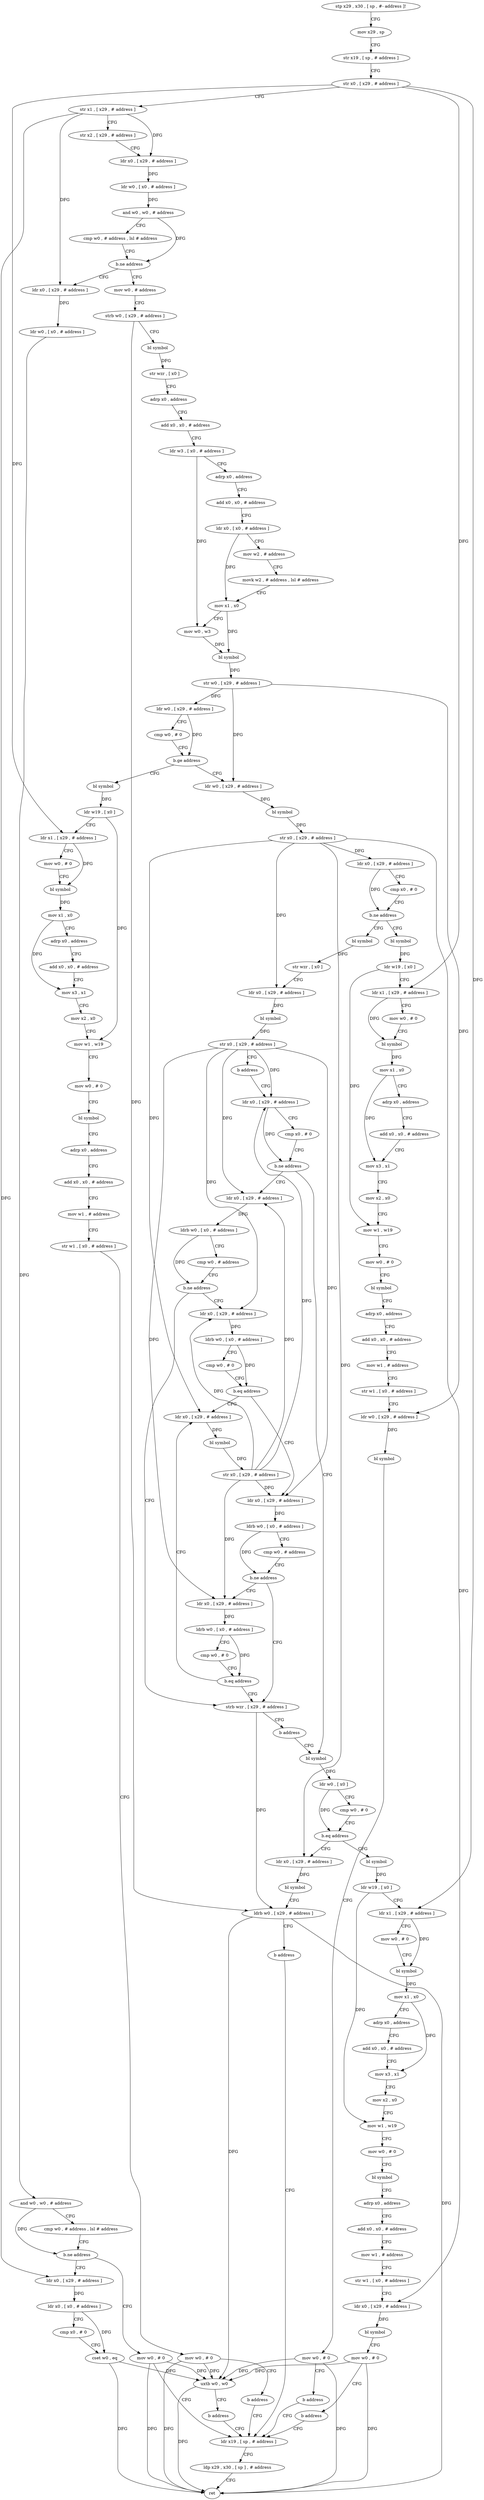 digraph "func" {
"4216596" [label = "stp x29 , x30 , [ sp , #- address ]!" ]
"4216600" [label = "mov x29 , sp" ]
"4216604" [label = "str x19 , [ sp , # address ]" ]
"4216608" [label = "str x0 , [ x29 , # address ]" ]
"4216612" [label = "str x1 , [ x29 , # address ]" ]
"4216616" [label = "str x2 , [ x29 , # address ]" ]
"4216620" [label = "ldr x0 , [ x29 , # address ]" ]
"4216624" [label = "ldr w0 , [ x0 , # address ]" ]
"4216628" [label = "and w0 , w0 , # address" ]
"4216632" [label = "cmp w0 , # address , lsl # address" ]
"4216636" [label = "b.ne address" ]
"4217136" [label = "ldr x0 , [ x29 , # address ]" ]
"4216640" [label = "mov w0 , # address" ]
"4217140" [label = "ldr w0 , [ x0 , # address ]" ]
"4217144" [label = "and w0 , w0 , # address" ]
"4217148" [label = "cmp w0 , # address , lsl # address" ]
"4217152" [label = "b.ne address" ]
"4217180" [label = "mov w0 , # 0" ]
"4217156" [label = "ldr x0 , [ x29 , # address ]" ]
"4216644" [label = "strb w0 , [ x29 , # address ]" ]
"4216648" [label = "bl symbol" ]
"4216652" [label = "str wzr , [ x0 ]" ]
"4216656" [label = "adrp x0 , address" ]
"4216660" [label = "add x0 , x0 , # address" ]
"4216664" [label = "ldr w3 , [ x0 , # address ]" ]
"4216668" [label = "adrp x0 , address" ]
"4216672" [label = "add x0 , x0 , # address" ]
"4216676" [label = "ldr x0 , [ x0 , # address ]" ]
"4216680" [label = "mov w2 , # address" ]
"4216684" [label = "movk w2 , # address , lsl # address" ]
"4216688" [label = "mov x1 , x0" ]
"4216692" [label = "mov w0 , w3" ]
"4216696" [label = "bl symbol" ]
"4216700" [label = "str w0 , [ x29 , # address ]" ]
"4216704" [label = "ldr w0 , [ x29 , # address ]" ]
"4216708" [label = "cmp w0 , # 0" ]
"4216712" [label = "b.ge address" ]
"4216792" [label = "ldr w0 , [ x29 , # address ]" ]
"4216716" [label = "bl symbol" ]
"4217184" [label = "ldr x19 , [ sp , # address ]" ]
"4217160" [label = "ldr x0 , [ x0 , # address ]" ]
"4217164" [label = "cmp x0 , # 0" ]
"4217168" [label = "cset w0 , eq" ]
"4217172" [label = "uxtb w0 , w0" ]
"4217176" [label = "b address" ]
"4216796" [label = "bl symbol" ]
"4216800" [label = "str x0 , [ x29 , # address ]" ]
"4216804" [label = "ldr x0 , [ x29 , # address ]" ]
"4216808" [label = "cmp x0 , # 0" ]
"4216812" [label = "b.ne address" ]
"4216900" [label = "bl symbol" ]
"4216816" [label = "bl symbol" ]
"4216720" [label = "ldr w19 , [ x0 ]" ]
"4216724" [label = "ldr x1 , [ x29 , # address ]" ]
"4216728" [label = "mov w0 , # 0" ]
"4216732" [label = "bl symbol" ]
"4216736" [label = "mov x1 , x0" ]
"4216740" [label = "adrp x0 , address" ]
"4216744" [label = "add x0 , x0 , # address" ]
"4216748" [label = "mov x3 , x1" ]
"4216752" [label = "mov x2 , x0" ]
"4216756" [label = "mov w1 , w19" ]
"4216760" [label = "mov w0 , # 0" ]
"4216764" [label = "bl symbol" ]
"4216768" [label = "adrp x0 , address" ]
"4216772" [label = "add x0 , x0 , # address" ]
"4216776" [label = "mov w1 , # address" ]
"4216780" [label = "str w1 , [ x0 , # address ]" ]
"4216784" [label = "mov w0 , # 0" ]
"4216788" [label = "b address" ]
"4217188" [label = "ldp x29 , x30 , [ sp ] , # address" ]
"4217192" [label = "ret" ]
"4216904" [label = "str wzr , [ x0 ]" ]
"4216908" [label = "ldr x0 , [ x29 , # address ]" ]
"4216912" [label = "bl symbol" ]
"4216916" [label = "str x0 , [ x29 , # address ]" ]
"4216920" [label = "b address" ]
"4217008" [label = "ldr x0 , [ x29 , # address ]" ]
"4216820" [label = "ldr w19 , [ x0 ]" ]
"4216824" [label = "ldr x1 , [ x29 , # address ]" ]
"4216828" [label = "mov w0 , # 0" ]
"4216832" [label = "bl symbol" ]
"4216836" [label = "mov x1 , x0" ]
"4216840" [label = "adrp x0 , address" ]
"4216844" [label = "add x0 , x0 , # address" ]
"4216848" [label = "mov x3 , x1" ]
"4216852" [label = "mov x2 , x0" ]
"4216856" [label = "mov w1 , w19" ]
"4216860" [label = "mov w0 , # 0" ]
"4216864" [label = "bl symbol" ]
"4216868" [label = "adrp x0 , address" ]
"4216872" [label = "add x0 , x0 , # address" ]
"4216876" [label = "mov w1 , # address" ]
"4216880" [label = "str w1 , [ x0 , # address ]" ]
"4216884" [label = "ldr w0 , [ x29 , # address ]" ]
"4216888" [label = "bl symbol" ]
"4216892" [label = "mov w0 , # 0" ]
"4216896" [label = "b address" ]
"4217012" [label = "cmp x0 , # 0" ]
"4217016" [label = "b.ne address" ]
"4216924" [label = "ldr x0 , [ x29 , # address ]" ]
"4217020" [label = "bl symbol" ]
"4216928" [label = "ldrb w0 , [ x0 , # address ]" ]
"4216932" [label = "cmp w0 , # address" ]
"4216936" [label = "b.ne address" ]
"4216988" [label = "strb wzr , [ x29 , # address ]" ]
"4216940" [label = "ldr x0 , [ x29 , # address ]" ]
"4217024" [label = "ldr w0 , [ x0 ]" ]
"4217028" [label = "cmp w0 , # 0" ]
"4217032" [label = "b.eq address" ]
"4217120" [label = "ldr x0 , [ x29 , # address ]" ]
"4217036" [label = "bl symbol" ]
"4216992" [label = "b address" ]
"4216944" [label = "ldrb w0 , [ x0 , # address ]" ]
"4216948" [label = "cmp w0 , # 0" ]
"4216952" [label = "b.eq address" ]
"4216996" [label = "ldr x0 , [ x29 , # address ]" ]
"4216956" [label = "ldr x0 , [ x29 , # address ]" ]
"4217124" [label = "bl symbol" ]
"4217128" [label = "ldrb w0 , [ x29 , # address ]" ]
"4217132" [label = "b address" ]
"4217040" [label = "ldr w19 , [ x0 ]" ]
"4217044" [label = "ldr x1 , [ x29 , # address ]" ]
"4217048" [label = "mov w0 , # 0" ]
"4217052" [label = "bl symbol" ]
"4217056" [label = "mov x1 , x0" ]
"4217060" [label = "adrp x0 , address" ]
"4217064" [label = "add x0 , x0 , # address" ]
"4217068" [label = "mov x3 , x1" ]
"4217072" [label = "mov x2 , x0" ]
"4217076" [label = "mov w1 , w19" ]
"4217080" [label = "mov w0 , # 0" ]
"4217084" [label = "bl symbol" ]
"4217088" [label = "adrp x0 , address" ]
"4217092" [label = "add x0 , x0 , # address" ]
"4217096" [label = "mov w1 , # address" ]
"4217100" [label = "str w1 , [ x0 , # address ]" ]
"4217104" [label = "ldr x0 , [ x29 , # address ]" ]
"4217108" [label = "bl symbol" ]
"4217112" [label = "mov w0 , # 0" ]
"4217116" [label = "b address" ]
"4217000" [label = "bl symbol" ]
"4217004" [label = "str x0 , [ x29 , # address ]" ]
"4216960" [label = "ldrb w0 , [ x0 , # address ]" ]
"4216964" [label = "cmp w0 , # address" ]
"4216968" [label = "b.ne address" ]
"4216972" [label = "ldr x0 , [ x29 , # address ]" ]
"4216976" [label = "ldrb w0 , [ x0 , # address ]" ]
"4216980" [label = "cmp w0 , # 0" ]
"4216984" [label = "b.eq address" ]
"4216596" -> "4216600" [ label = "CFG" ]
"4216600" -> "4216604" [ label = "CFG" ]
"4216604" -> "4216608" [ label = "CFG" ]
"4216608" -> "4216612" [ label = "CFG" ]
"4216608" -> "4216724" [ label = "DFG" ]
"4216608" -> "4216824" [ label = "DFG" ]
"4216608" -> "4217044" [ label = "DFG" ]
"4216612" -> "4216616" [ label = "CFG" ]
"4216612" -> "4216620" [ label = "DFG" ]
"4216612" -> "4217136" [ label = "DFG" ]
"4216612" -> "4217156" [ label = "DFG" ]
"4216616" -> "4216620" [ label = "CFG" ]
"4216620" -> "4216624" [ label = "DFG" ]
"4216624" -> "4216628" [ label = "DFG" ]
"4216628" -> "4216632" [ label = "CFG" ]
"4216628" -> "4216636" [ label = "DFG" ]
"4216632" -> "4216636" [ label = "CFG" ]
"4216636" -> "4217136" [ label = "CFG" ]
"4216636" -> "4216640" [ label = "CFG" ]
"4217136" -> "4217140" [ label = "DFG" ]
"4216640" -> "4216644" [ label = "CFG" ]
"4217140" -> "4217144" [ label = "DFG" ]
"4217144" -> "4217148" [ label = "CFG" ]
"4217144" -> "4217152" [ label = "DFG" ]
"4217148" -> "4217152" [ label = "CFG" ]
"4217152" -> "4217180" [ label = "CFG" ]
"4217152" -> "4217156" [ label = "CFG" ]
"4217180" -> "4217184" [ label = "CFG" ]
"4217180" -> "4217192" [ label = "DFG" ]
"4217180" -> "4217172" [ label = "DFG" ]
"4217156" -> "4217160" [ label = "DFG" ]
"4216644" -> "4216648" [ label = "CFG" ]
"4216644" -> "4217128" [ label = "DFG" ]
"4216648" -> "4216652" [ label = "DFG" ]
"4216652" -> "4216656" [ label = "CFG" ]
"4216656" -> "4216660" [ label = "CFG" ]
"4216660" -> "4216664" [ label = "CFG" ]
"4216664" -> "4216668" [ label = "CFG" ]
"4216664" -> "4216692" [ label = "DFG" ]
"4216668" -> "4216672" [ label = "CFG" ]
"4216672" -> "4216676" [ label = "CFG" ]
"4216676" -> "4216680" [ label = "CFG" ]
"4216676" -> "4216688" [ label = "DFG" ]
"4216680" -> "4216684" [ label = "CFG" ]
"4216684" -> "4216688" [ label = "CFG" ]
"4216688" -> "4216692" [ label = "CFG" ]
"4216688" -> "4216696" [ label = "DFG" ]
"4216692" -> "4216696" [ label = "DFG" ]
"4216696" -> "4216700" [ label = "DFG" ]
"4216700" -> "4216704" [ label = "DFG" ]
"4216700" -> "4216792" [ label = "DFG" ]
"4216700" -> "4216884" [ label = "DFG" ]
"4216704" -> "4216708" [ label = "CFG" ]
"4216704" -> "4216712" [ label = "DFG" ]
"4216708" -> "4216712" [ label = "CFG" ]
"4216712" -> "4216792" [ label = "CFG" ]
"4216712" -> "4216716" [ label = "CFG" ]
"4216792" -> "4216796" [ label = "DFG" ]
"4216716" -> "4216720" [ label = "DFG" ]
"4217184" -> "4217188" [ label = "CFG" ]
"4217160" -> "4217164" [ label = "CFG" ]
"4217160" -> "4217168" [ label = "DFG" ]
"4217164" -> "4217168" [ label = "CFG" ]
"4217168" -> "4217172" [ label = "DFG" ]
"4217168" -> "4217192" [ label = "DFG" ]
"4217172" -> "4217176" [ label = "CFG" ]
"4217172" -> "4217192" [ label = "DFG" ]
"4217176" -> "4217184" [ label = "CFG" ]
"4216796" -> "4216800" [ label = "DFG" ]
"4216800" -> "4216804" [ label = "DFG" ]
"4216800" -> "4216908" [ label = "DFG" ]
"4216800" -> "4217120" [ label = "DFG" ]
"4216800" -> "4217104" [ label = "DFG" ]
"4216800" -> "4216996" [ label = "DFG" ]
"4216804" -> "4216808" [ label = "CFG" ]
"4216804" -> "4216812" [ label = "DFG" ]
"4216808" -> "4216812" [ label = "CFG" ]
"4216812" -> "4216900" [ label = "CFG" ]
"4216812" -> "4216816" [ label = "CFG" ]
"4216900" -> "4216904" [ label = "DFG" ]
"4216816" -> "4216820" [ label = "DFG" ]
"4216720" -> "4216724" [ label = "CFG" ]
"4216720" -> "4216756" [ label = "DFG" ]
"4216724" -> "4216728" [ label = "CFG" ]
"4216724" -> "4216732" [ label = "DFG" ]
"4216728" -> "4216732" [ label = "CFG" ]
"4216732" -> "4216736" [ label = "DFG" ]
"4216736" -> "4216740" [ label = "CFG" ]
"4216736" -> "4216748" [ label = "DFG" ]
"4216740" -> "4216744" [ label = "CFG" ]
"4216744" -> "4216748" [ label = "CFG" ]
"4216748" -> "4216752" [ label = "CFG" ]
"4216752" -> "4216756" [ label = "CFG" ]
"4216756" -> "4216760" [ label = "CFG" ]
"4216760" -> "4216764" [ label = "CFG" ]
"4216764" -> "4216768" [ label = "CFG" ]
"4216768" -> "4216772" [ label = "CFG" ]
"4216772" -> "4216776" [ label = "CFG" ]
"4216776" -> "4216780" [ label = "CFG" ]
"4216780" -> "4216784" [ label = "CFG" ]
"4216784" -> "4216788" [ label = "CFG" ]
"4216784" -> "4217192" [ label = "DFG" ]
"4216784" -> "4217172" [ label = "DFG" ]
"4216788" -> "4217184" [ label = "CFG" ]
"4217188" -> "4217192" [ label = "CFG" ]
"4216904" -> "4216908" [ label = "CFG" ]
"4216908" -> "4216912" [ label = "DFG" ]
"4216912" -> "4216916" [ label = "DFG" ]
"4216916" -> "4216920" [ label = "CFG" ]
"4216916" -> "4217008" [ label = "DFG" ]
"4216916" -> "4216924" [ label = "DFG" ]
"4216916" -> "4216940" [ label = "DFG" ]
"4216916" -> "4216956" [ label = "DFG" ]
"4216916" -> "4216972" [ label = "DFG" ]
"4216920" -> "4217008" [ label = "CFG" ]
"4217008" -> "4217012" [ label = "CFG" ]
"4217008" -> "4217016" [ label = "DFG" ]
"4216820" -> "4216824" [ label = "CFG" ]
"4216820" -> "4216856" [ label = "DFG" ]
"4216824" -> "4216828" [ label = "CFG" ]
"4216824" -> "4216832" [ label = "DFG" ]
"4216828" -> "4216832" [ label = "CFG" ]
"4216832" -> "4216836" [ label = "DFG" ]
"4216836" -> "4216840" [ label = "CFG" ]
"4216836" -> "4216848" [ label = "DFG" ]
"4216840" -> "4216844" [ label = "CFG" ]
"4216844" -> "4216848" [ label = "CFG" ]
"4216848" -> "4216852" [ label = "CFG" ]
"4216852" -> "4216856" [ label = "CFG" ]
"4216856" -> "4216860" [ label = "CFG" ]
"4216860" -> "4216864" [ label = "CFG" ]
"4216864" -> "4216868" [ label = "CFG" ]
"4216868" -> "4216872" [ label = "CFG" ]
"4216872" -> "4216876" [ label = "CFG" ]
"4216876" -> "4216880" [ label = "CFG" ]
"4216880" -> "4216884" [ label = "CFG" ]
"4216884" -> "4216888" [ label = "DFG" ]
"4216888" -> "4216892" [ label = "CFG" ]
"4216892" -> "4216896" [ label = "CFG" ]
"4216892" -> "4217192" [ label = "DFG" ]
"4216892" -> "4217172" [ label = "DFG" ]
"4216896" -> "4217184" [ label = "CFG" ]
"4217012" -> "4217016" [ label = "CFG" ]
"4217016" -> "4216924" [ label = "CFG" ]
"4217016" -> "4217020" [ label = "CFG" ]
"4216924" -> "4216928" [ label = "DFG" ]
"4217020" -> "4217024" [ label = "DFG" ]
"4216928" -> "4216932" [ label = "CFG" ]
"4216928" -> "4216936" [ label = "DFG" ]
"4216932" -> "4216936" [ label = "CFG" ]
"4216936" -> "4216988" [ label = "CFG" ]
"4216936" -> "4216940" [ label = "CFG" ]
"4216988" -> "4216992" [ label = "CFG" ]
"4216988" -> "4217128" [ label = "DFG" ]
"4216940" -> "4216944" [ label = "DFG" ]
"4217024" -> "4217028" [ label = "CFG" ]
"4217024" -> "4217032" [ label = "DFG" ]
"4217028" -> "4217032" [ label = "CFG" ]
"4217032" -> "4217120" [ label = "CFG" ]
"4217032" -> "4217036" [ label = "CFG" ]
"4217120" -> "4217124" [ label = "DFG" ]
"4217036" -> "4217040" [ label = "DFG" ]
"4216992" -> "4217020" [ label = "CFG" ]
"4216944" -> "4216948" [ label = "CFG" ]
"4216944" -> "4216952" [ label = "DFG" ]
"4216948" -> "4216952" [ label = "CFG" ]
"4216952" -> "4216996" [ label = "CFG" ]
"4216952" -> "4216956" [ label = "CFG" ]
"4216996" -> "4217000" [ label = "DFG" ]
"4216956" -> "4216960" [ label = "DFG" ]
"4217124" -> "4217128" [ label = "CFG" ]
"4217128" -> "4217132" [ label = "CFG" ]
"4217128" -> "4217172" [ label = "DFG" ]
"4217128" -> "4217192" [ label = "DFG" ]
"4217132" -> "4217184" [ label = "CFG" ]
"4217040" -> "4217044" [ label = "CFG" ]
"4217040" -> "4217076" [ label = "DFG" ]
"4217044" -> "4217048" [ label = "CFG" ]
"4217044" -> "4217052" [ label = "DFG" ]
"4217048" -> "4217052" [ label = "CFG" ]
"4217052" -> "4217056" [ label = "DFG" ]
"4217056" -> "4217060" [ label = "CFG" ]
"4217056" -> "4217068" [ label = "DFG" ]
"4217060" -> "4217064" [ label = "CFG" ]
"4217064" -> "4217068" [ label = "CFG" ]
"4217068" -> "4217072" [ label = "CFG" ]
"4217072" -> "4217076" [ label = "CFG" ]
"4217076" -> "4217080" [ label = "CFG" ]
"4217080" -> "4217084" [ label = "CFG" ]
"4217084" -> "4217088" [ label = "CFG" ]
"4217088" -> "4217092" [ label = "CFG" ]
"4217092" -> "4217096" [ label = "CFG" ]
"4217096" -> "4217100" [ label = "CFG" ]
"4217100" -> "4217104" [ label = "CFG" ]
"4217104" -> "4217108" [ label = "DFG" ]
"4217108" -> "4217112" [ label = "CFG" ]
"4217112" -> "4217116" [ label = "CFG" ]
"4217112" -> "4217172" [ label = "DFG" ]
"4217112" -> "4217192" [ label = "DFG" ]
"4217116" -> "4217184" [ label = "CFG" ]
"4217000" -> "4217004" [ label = "DFG" ]
"4217004" -> "4217008" [ label = "DFG" ]
"4217004" -> "4216924" [ label = "DFG" ]
"4217004" -> "4216940" [ label = "DFG" ]
"4217004" -> "4216956" [ label = "DFG" ]
"4217004" -> "4216972" [ label = "DFG" ]
"4216960" -> "4216964" [ label = "CFG" ]
"4216960" -> "4216968" [ label = "DFG" ]
"4216964" -> "4216968" [ label = "CFG" ]
"4216968" -> "4216988" [ label = "CFG" ]
"4216968" -> "4216972" [ label = "CFG" ]
"4216972" -> "4216976" [ label = "DFG" ]
"4216976" -> "4216980" [ label = "CFG" ]
"4216976" -> "4216984" [ label = "DFG" ]
"4216980" -> "4216984" [ label = "CFG" ]
"4216984" -> "4216996" [ label = "CFG" ]
"4216984" -> "4216988" [ label = "CFG" ]
}
